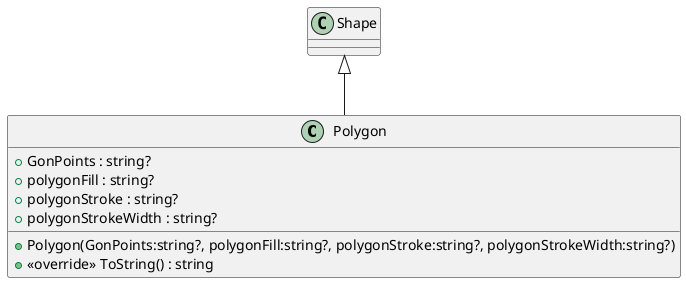 @startuml
class Polygon {
    + GonPoints : string?
    + polygonFill : string?
    + polygonStroke : string?
    + polygonStrokeWidth : string?
    + Polygon(GonPoints:string?, polygonFill:string?, polygonStroke:string?, polygonStrokeWidth:string?)
    + <<override>> ToString() : string
}
Shape <|-- Polygon
@enduml
